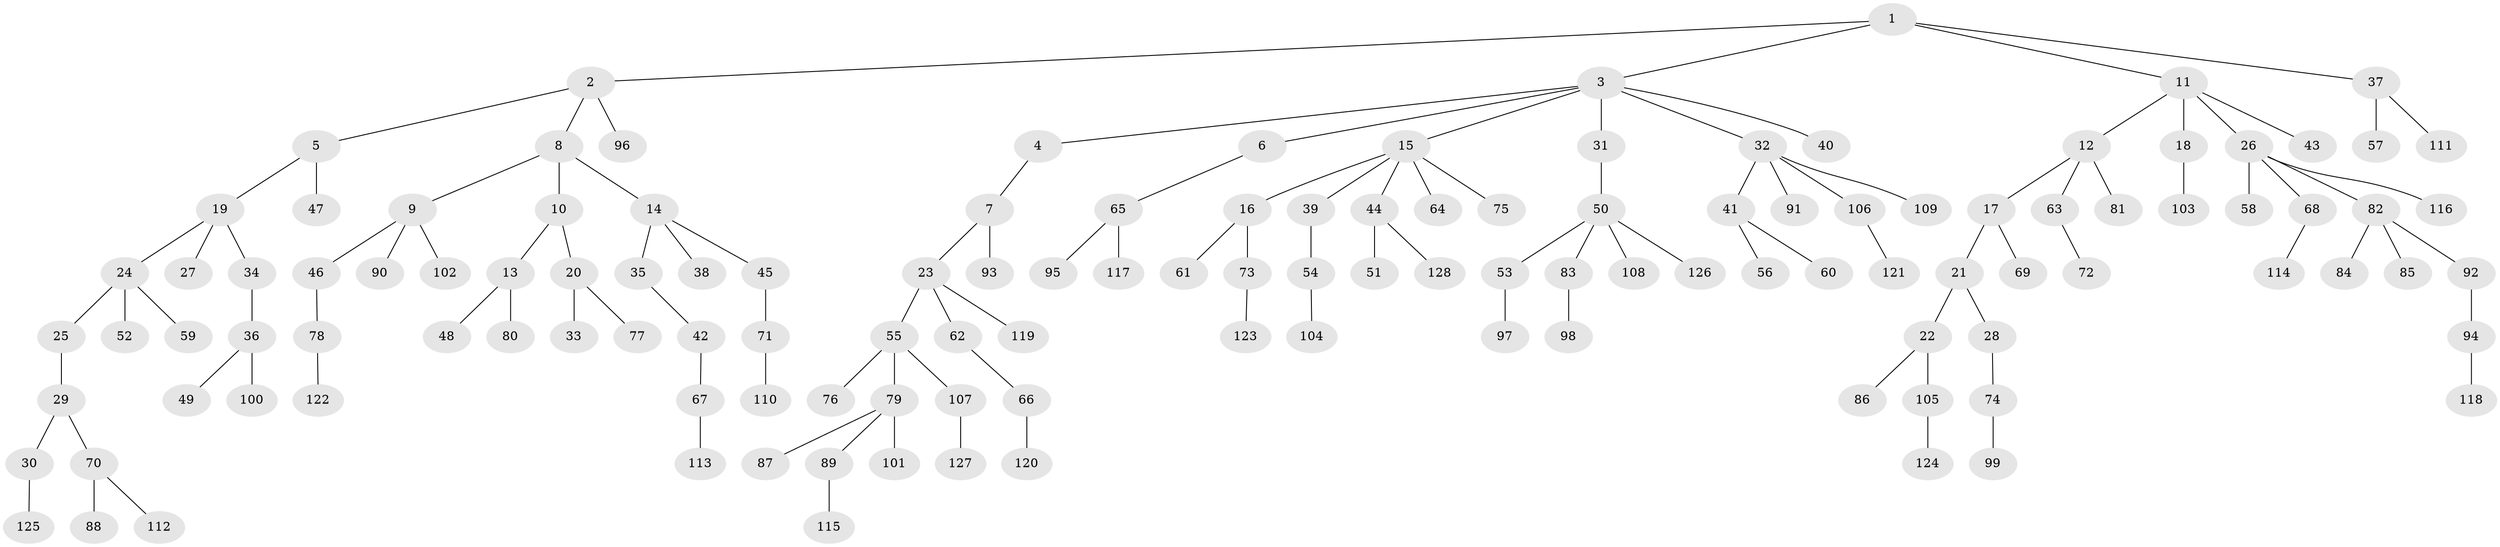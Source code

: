 // Generated by graph-tools (version 1.1) at 2025/36/03/09/25 02:36:58]
// undirected, 128 vertices, 127 edges
graph export_dot {
graph [start="1"]
  node [color=gray90,style=filled];
  1;
  2;
  3;
  4;
  5;
  6;
  7;
  8;
  9;
  10;
  11;
  12;
  13;
  14;
  15;
  16;
  17;
  18;
  19;
  20;
  21;
  22;
  23;
  24;
  25;
  26;
  27;
  28;
  29;
  30;
  31;
  32;
  33;
  34;
  35;
  36;
  37;
  38;
  39;
  40;
  41;
  42;
  43;
  44;
  45;
  46;
  47;
  48;
  49;
  50;
  51;
  52;
  53;
  54;
  55;
  56;
  57;
  58;
  59;
  60;
  61;
  62;
  63;
  64;
  65;
  66;
  67;
  68;
  69;
  70;
  71;
  72;
  73;
  74;
  75;
  76;
  77;
  78;
  79;
  80;
  81;
  82;
  83;
  84;
  85;
  86;
  87;
  88;
  89;
  90;
  91;
  92;
  93;
  94;
  95;
  96;
  97;
  98;
  99;
  100;
  101;
  102;
  103;
  104;
  105;
  106;
  107;
  108;
  109;
  110;
  111;
  112;
  113;
  114;
  115;
  116;
  117;
  118;
  119;
  120;
  121;
  122;
  123;
  124;
  125;
  126;
  127;
  128;
  1 -- 2;
  1 -- 3;
  1 -- 11;
  1 -- 37;
  2 -- 5;
  2 -- 8;
  2 -- 96;
  3 -- 4;
  3 -- 6;
  3 -- 15;
  3 -- 31;
  3 -- 32;
  3 -- 40;
  4 -- 7;
  5 -- 19;
  5 -- 47;
  6 -- 65;
  7 -- 23;
  7 -- 93;
  8 -- 9;
  8 -- 10;
  8 -- 14;
  9 -- 46;
  9 -- 90;
  9 -- 102;
  10 -- 13;
  10 -- 20;
  11 -- 12;
  11 -- 18;
  11 -- 26;
  11 -- 43;
  12 -- 17;
  12 -- 63;
  12 -- 81;
  13 -- 48;
  13 -- 80;
  14 -- 35;
  14 -- 38;
  14 -- 45;
  15 -- 16;
  15 -- 39;
  15 -- 44;
  15 -- 64;
  15 -- 75;
  16 -- 61;
  16 -- 73;
  17 -- 21;
  17 -- 69;
  18 -- 103;
  19 -- 24;
  19 -- 27;
  19 -- 34;
  20 -- 33;
  20 -- 77;
  21 -- 22;
  21 -- 28;
  22 -- 86;
  22 -- 105;
  23 -- 55;
  23 -- 62;
  23 -- 119;
  24 -- 25;
  24 -- 52;
  24 -- 59;
  25 -- 29;
  26 -- 58;
  26 -- 68;
  26 -- 82;
  26 -- 116;
  28 -- 74;
  29 -- 30;
  29 -- 70;
  30 -- 125;
  31 -- 50;
  32 -- 41;
  32 -- 91;
  32 -- 106;
  32 -- 109;
  34 -- 36;
  35 -- 42;
  36 -- 49;
  36 -- 100;
  37 -- 57;
  37 -- 111;
  39 -- 54;
  41 -- 56;
  41 -- 60;
  42 -- 67;
  44 -- 51;
  44 -- 128;
  45 -- 71;
  46 -- 78;
  50 -- 53;
  50 -- 83;
  50 -- 108;
  50 -- 126;
  53 -- 97;
  54 -- 104;
  55 -- 76;
  55 -- 79;
  55 -- 107;
  62 -- 66;
  63 -- 72;
  65 -- 95;
  65 -- 117;
  66 -- 120;
  67 -- 113;
  68 -- 114;
  70 -- 88;
  70 -- 112;
  71 -- 110;
  73 -- 123;
  74 -- 99;
  78 -- 122;
  79 -- 87;
  79 -- 89;
  79 -- 101;
  82 -- 84;
  82 -- 85;
  82 -- 92;
  83 -- 98;
  89 -- 115;
  92 -- 94;
  94 -- 118;
  105 -- 124;
  106 -- 121;
  107 -- 127;
}
